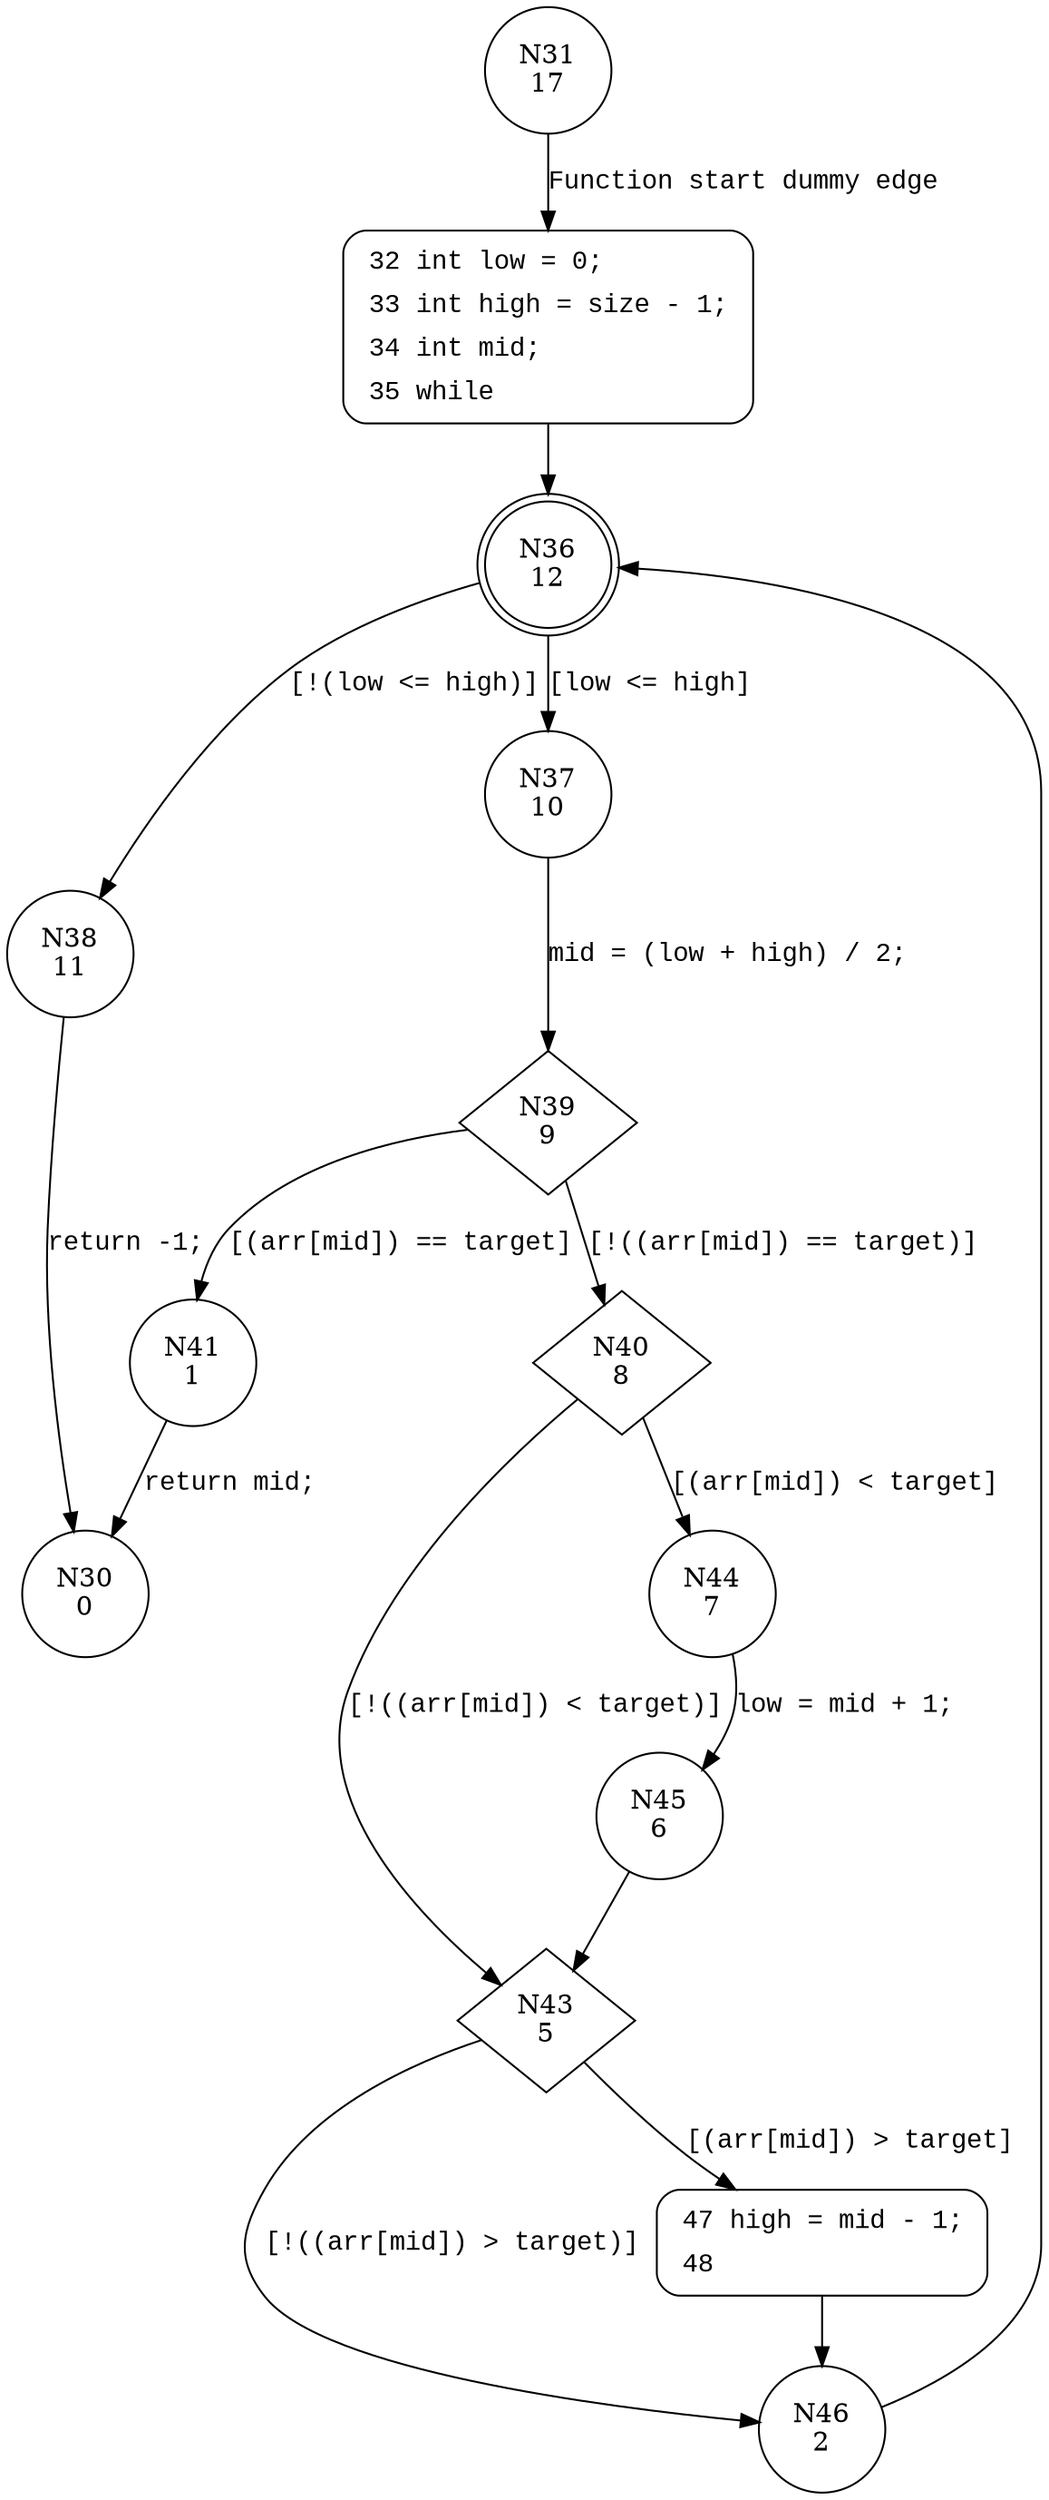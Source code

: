 digraph binary_search_function {
31 [shape="circle" label="N31\n17"]
32 [shape="circle" label="N32\n16"]
36 [shape="doublecircle" label="N36\n12"]
37 [shape="circle" label="N37\n10"]
38 [shape="circle" label="N38\n11"]
39 [shape="diamond" label="N39\n9"]
41 [shape="circle" label="N41\n1"]
40 [shape="diamond" label="N40\n8"]
44 [shape="circle" label="N44\n7"]
43 [shape="diamond" label="N43\n5"]
47 [shape="circle" label="N47\n4"]
46 [shape="circle" label="N46\n2"]
45 [shape="circle" label="N45\n6"]
30 [shape="circle" label="N30\n0"]
32 [style="filled,bold" penwidth="1" fillcolor="white" fontname="Courier New" shape="Mrecord" label=<<table border="0" cellborder="0" cellpadding="3" bgcolor="white"><tr><td align="right">32</td><td align="left">int low = 0;</td></tr><tr><td align="right">33</td><td align="left">int high = size - 1;</td></tr><tr><td align="right">34</td><td align="left">int mid;</td></tr><tr><td align="right">35</td><td align="left">while</td></tr></table>>]
32 -> 36[label=""]
47 [style="filled,bold" penwidth="1" fillcolor="white" fontname="Courier New" shape="Mrecord" label=<<table border="0" cellborder="0" cellpadding="3" bgcolor="white"><tr><td align="right">47</td><td align="left">high = mid - 1;</td></tr><tr><td align="right">48</td><td align="left"></td></tr></table>>]
47 -> 46[label=""]
31 -> 32 [label="Function start dummy edge" fontname="Courier New"]
36 -> 37 [label="[low <= high]" fontname="Courier New"]
36 -> 38 [label="[!(low <= high)]" fontname="Courier New"]
37 -> 39 [label="mid = (low + high) / 2;" fontname="Courier New"]
39 -> 41 [label="[(arr[mid]) == target]" fontname="Courier New"]
39 -> 40 [label="[!((arr[mid]) == target)]" fontname="Courier New"]
40 -> 44 [label="[(arr[mid]) < target]" fontname="Courier New"]
40 -> 43 [label="[!((arr[mid]) < target)]" fontname="Courier New"]
43 -> 47 [label="[(arr[mid]) > target]" fontname="Courier New"]
43 -> 46 [label="[!((arr[mid]) > target)]" fontname="Courier New"]
46 -> 36 [label="" fontname="Courier New"]
44 -> 45 [label="low = mid + 1;" fontname="Courier New"]
41 -> 30 [label="return mid;" fontname="Courier New"]
38 -> 30 [label="return -1;" fontname="Courier New"]
45 -> 43 [label="" fontname="Courier New"]
}